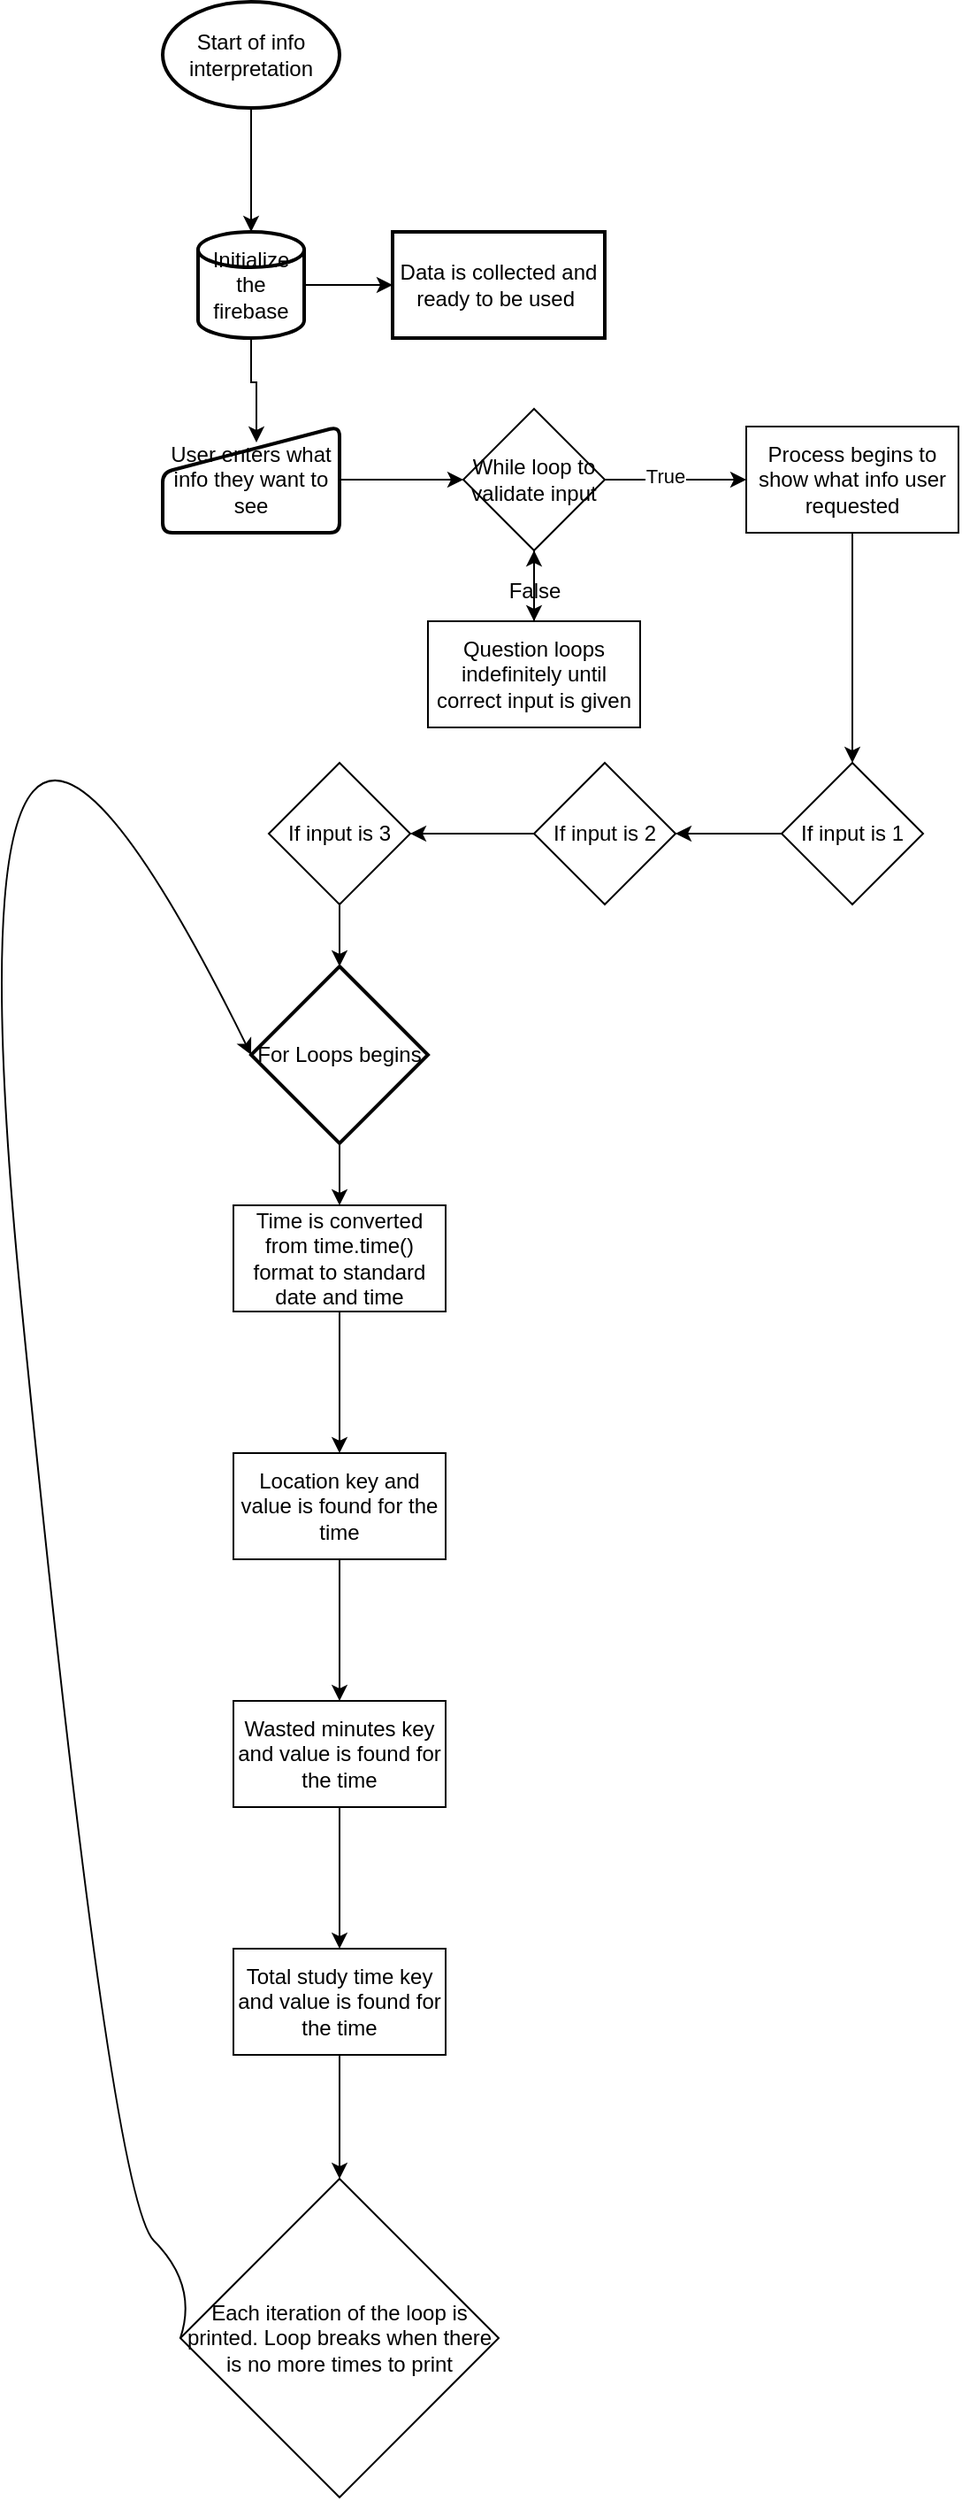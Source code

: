 <mxfile version="24.0.5" type="github">
  <diagram id="C5RBs43oDa-KdzZeNtuy" name="Page-1">
    <mxGraphModel dx="1434" dy="780" grid="1" gridSize="10" guides="1" tooltips="1" connect="1" arrows="1" fold="1" page="1" pageScale="1" pageWidth="827" pageHeight="1169" math="0" shadow="0">
      <root>
        <mxCell id="WIyWlLk6GJQsqaUBKTNV-0" />
        <mxCell id="WIyWlLk6GJQsqaUBKTNV-1" parent="WIyWlLk6GJQsqaUBKTNV-0" />
        <mxCell id="PWgybjxWVGojU53wuNPH-2" style="edgeStyle=orthogonalEdgeStyle;rounded=0;orthogonalLoop=1;jettySize=auto;html=1;" edge="1" parent="WIyWlLk6GJQsqaUBKTNV-1" source="PWgybjxWVGojU53wuNPH-0" target="PWgybjxWVGojU53wuNPH-1">
          <mxGeometry relative="1" as="geometry" />
        </mxCell>
        <mxCell id="PWgybjxWVGojU53wuNPH-0" value="Start of info interpretation" style="strokeWidth=2;html=1;shape=mxgraph.flowchart.start_1;whiteSpace=wrap;" vertex="1" parent="WIyWlLk6GJQsqaUBKTNV-1">
          <mxGeometry x="110" y="40" width="100" height="60" as="geometry" />
        </mxCell>
        <mxCell id="PWgybjxWVGojU53wuNPH-39" value="" style="edgeStyle=orthogonalEdgeStyle;rounded=0;orthogonalLoop=1;jettySize=auto;html=1;" edge="1" parent="WIyWlLk6GJQsqaUBKTNV-1" source="PWgybjxWVGojU53wuNPH-1" target="PWgybjxWVGojU53wuNPH-38">
          <mxGeometry relative="1" as="geometry" />
        </mxCell>
        <mxCell id="PWgybjxWVGojU53wuNPH-1" value="Initialize the firebase" style="strokeWidth=2;html=1;shape=mxgraph.flowchart.database;whiteSpace=wrap;" vertex="1" parent="WIyWlLk6GJQsqaUBKTNV-1">
          <mxGeometry x="130" y="170" width="60" height="60" as="geometry" />
        </mxCell>
        <mxCell id="PWgybjxWVGojU53wuNPH-6" style="edgeStyle=orthogonalEdgeStyle;rounded=0;orthogonalLoop=1;jettySize=auto;html=1;" edge="1" parent="WIyWlLk6GJQsqaUBKTNV-1" source="PWgybjxWVGojU53wuNPH-4">
          <mxGeometry relative="1" as="geometry">
            <mxPoint x="280" y="310" as="targetPoint" />
          </mxGeometry>
        </mxCell>
        <mxCell id="PWgybjxWVGojU53wuNPH-4" value="User enters what info they want to see" style="html=1;strokeWidth=2;shape=manualInput;whiteSpace=wrap;rounded=1;size=26;arcSize=11;" vertex="1" parent="WIyWlLk6GJQsqaUBKTNV-1">
          <mxGeometry x="110" y="280" width="100" height="60" as="geometry" />
        </mxCell>
        <mxCell id="PWgybjxWVGojU53wuNPH-5" style="edgeStyle=orthogonalEdgeStyle;rounded=0;orthogonalLoop=1;jettySize=auto;html=1;entryX=0.53;entryY=0.15;entryDx=0;entryDy=0;entryPerimeter=0;" edge="1" parent="WIyWlLk6GJQsqaUBKTNV-1" source="PWgybjxWVGojU53wuNPH-1" target="PWgybjxWVGojU53wuNPH-4">
          <mxGeometry relative="1" as="geometry" />
        </mxCell>
        <mxCell id="PWgybjxWVGojU53wuNPH-8" style="edgeStyle=orthogonalEdgeStyle;rounded=0;orthogonalLoop=1;jettySize=auto;html=1;" edge="1" parent="WIyWlLk6GJQsqaUBKTNV-1" source="PWgybjxWVGojU53wuNPH-7">
          <mxGeometry relative="1" as="geometry">
            <mxPoint x="440" y="310" as="targetPoint" />
          </mxGeometry>
        </mxCell>
        <mxCell id="PWgybjxWVGojU53wuNPH-10" value="True" style="edgeLabel;html=1;align=center;verticalAlign=middle;resizable=0;points=[];" vertex="1" connectable="0" parent="PWgybjxWVGojU53wuNPH-8">
          <mxGeometry x="-0.155" y="2" relative="1" as="geometry">
            <mxPoint as="offset" />
          </mxGeometry>
        </mxCell>
        <mxCell id="PWgybjxWVGojU53wuNPH-11" style="edgeStyle=orthogonalEdgeStyle;rounded=0;orthogonalLoop=1;jettySize=auto;html=1;" edge="1" parent="WIyWlLk6GJQsqaUBKTNV-1" source="PWgybjxWVGojU53wuNPH-7">
          <mxGeometry relative="1" as="geometry">
            <mxPoint x="320" y="390" as="targetPoint" />
          </mxGeometry>
        </mxCell>
        <mxCell id="PWgybjxWVGojU53wuNPH-7" value="While loop to validate input" style="rhombus;whiteSpace=wrap;html=1;" vertex="1" parent="WIyWlLk6GJQsqaUBKTNV-1">
          <mxGeometry x="280" y="270" width="80" height="80" as="geometry" />
        </mxCell>
        <mxCell id="PWgybjxWVGojU53wuNPH-16" value="" style="edgeStyle=orthogonalEdgeStyle;rounded=0;orthogonalLoop=1;jettySize=auto;html=1;" edge="1" parent="WIyWlLk6GJQsqaUBKTNV-1" source="PWgybjxWVGojU53wuNPH-9">
          <mxGeometry relative="1" as="geometry">
            <mxPoint x="500" y="470" as="targetPoint" />
          </mxGeometry>
        </mxCell>
        <mxCell id="PWgybjxWVGojU53wuNPH-9" value="Process begins to show what info user requested" style="rounded=0;whiteSpace=wrap;html=1;" vertex="1" parent="WIyWlLk6GJQsqaUBKTNV-1">
          <mxGeometry x="440" y="280" width="120" height="60" as="geometry" />
        </mxCell>
        <mxCell id="PWgybjxWVGojU53wuNPH-13" value="" style="edgeStyle=orthogonalEdgeStyle;rounded=0;orthogonalLoop=1;jettySize=auto;html=1;" edge="1" parent="WIyWlLk6GJQsqaUBKTNV-1" source="PWgybjxWVGojU53wuNPH-12" target="PWgybjxWVGojU53wuNPH-7">
          <mxGeometry relative="1" as="geometry" />
        </mxCell>
        <mxCell id="PWgybjxWVGojU53wuNPH-12" value="Question loops indefinitely until correct input is given" style="rounded=0;whiteSpace=wrap;html=1;" vertex="1" parent="WIyWlLk6GJQsqaUBKTNV-1">
          <mxGeometry x="260" y="390" width="120" height="60" as="geometry" />
        </mxCell>
        <mxCell id="PWgybjxWVGojU53wuNPH-14" value="False" style="text;html=1;align=center;verticalAlign=middle;resizable=0;points=[];autosize=1;strokeColor=none;fillColor=none;" vertex="1" parent="WIyWlLk6GJQsqaUBKTNV-1">
          <mxGeometry x="295" y="358" width="50" height="30" as="geometry" />
        </mxCell>
        <mxCell id="PWgybjxWVGojU53wuNPH-18" style="edgeStyle=orthogonalEdgeStyle;rounded=0;orthogonalLoop=1;jettySize=auto;html=1;" edge="1" parent="WIyWlLk6GJQsqaUBKTNV-1" source="PWgybjxWVGojU53wuNPH-17">
          <mxGeometry relative="1" as="geometry">
            <mxPoint x="400" y="510" as="targetPoint" />
          </mxGeometry>
        </mxCell>
        <mxCell id="PWgybjxWVGojU53wuNPH-17" value="If input is 1" style="rhombus;whiteSpace=wrap;html=1;" vertex="1" parent="WIyWlLk6GJQsqaUBKTNV-1">
          <mxGeometry x="460" y="470" width="80" height="80" as="geometry" />
        </mxCell>
        <mxCell id="PWgybjxWVGojU53wuNPH-20" style="edgeStyle=orthogonalEdgeStyle;rounded=0;orthogonalLoop=1;jettySize=auto;html=1;" edge="1" parent="WIyWlLk6GJQsqaUBKTNV-1" source="PWgybjxWVGojU53wuNPH-19">
          <mxGeometry relative="1" as="geometry">
            <mxPoint x="250" y="510" as="targetPoint" />
          </mxGeometry>
        </mxCell>
        <mxCell id="PWgybjxWVGojU53wuNPH-19" value="If input is 2" style="rhombus;whiteSpace=wrap;html=1;" vertex="1" parent="WIyWlLk6GJQsqaUBKTNV-1">
          <mxGeometry x="320" y="470" width="80" height="80" as="geometry" />
        </mxCell>
        <mxCell id="PWgybjxWVGojU53wuNPH-21" value="If input is 3" style="rhombus;whiteSpace=wrap;html=1;" vertex="1" parent="WIyWlLk6GJQsqaUBKTNV-1">
          <mxGeometry x="170" y="470" width="80" height="80" as="geometry" />
        </mxCell>
        <mxCell id="PWgybjxWVGojU53wuNPH-43" value="" style="edgeStyle=orthogonalEdgeStyle;rounded=0;orthogonalLoop=1;jettySize=auto;html=1;" edge="1" parent="WIyWlLk6GJQsqaUBKTNV-1" source="PWgybjxWVGojU53wuNPH-25" target="PWgybjxWVGojU53wuNPH-42">
          <mxGeometry relative="1" as="geometry" />
        </mxCell>
        <mxCell id="PWgybjxWVGojU53wuNPH-25" value="Time is converted from time.time() format to standard date and time" style="rounded=0;whiteSpace=wrap;html=1;" vertex="1" parent="WIyWlLk6GJQsqaUBKTNV-1">
          <mxGeometry x="150" y="720" width="120" height="60" as="geometry" />
        </mxCell>
        <mxCell id="PWgybjxWVGojU53wuNPH-40" style="edgeStyle=orthogonalEdgeStyle;rounded=0;orthogonalLoop=1;jettySize=auto;html=1;entryX=0.5;entryY=0;entryDx=0;entryDy=0;" edge="1" parent="WIyWlLk6GJQsqaUBKTNV-1" source="PWgybjxWVGojU53wuNPH-29" target="PWgybjxWVGojU53wuNPH-25">
          <mxGeometry relative="1" as="geometry" />
        </mxCell>
        <mxCell id="PWgybjxWVGojU53wuNPH-29" value="For Loops begins" style="strokeWidth=2;html=1;shape=mxgraph.flowchart.decision;whiteSpace=wrap;" vertex="1" parent="WIyWlLk6GJQsqaUBKTNV-1">
          <mxGeometry x="160" y="585" width="100" height="100" as="geometry" />
        </mxCell>
        <mxCell id="PWgybjxWVGojU53wuNPH-31" style="edgeStyle=orthogonalEdgeStyle;rounded=0;orthogonalLoop=1;jettySize=auto;html=1;entryX=0.5;entryY=0;entryDx=0;entryDy=0;entryPerimeter=0;" edge="1" parent="WIyWlLk6GJQsqaUBKTNV-1" source="PWgybjxWVGojU53wuNPH-21" target="PWgybjxWVGojU53wuNPH-29">
          <mxGeometry relative="1" as="geometry" />
        </mxCell>
        <mxCell id="PWgybjxWVGojU53wuNPH-38" value="Data is collected and ready to be used&amp;nbsp;" style="whiteSpace=wrap;html=1;strokeWidth=2;" vertex="1" parent="WIyWlLk6GJQsqaUBKTNV-1">
          <mxGeometry x="240" y="170" width="120" height="60" as="geometry" />
        </mxCell>
        <mxCell id="PWgybjxWVGojU53wuNPH-45" value="" style="edgeStyle=orthogonalEdgeStyle;rounded=0;orthogonalLoop=1;jettySize=auto;html=1;" edge="1" parent="WIyWlLk6GJQsqaUBKTNV-1" source="PWgybjxWVGojU53wuNPH-42" target="PWgybjxWVGojU53wuNPH-44">
          <mxGeometry relative="1" as="geometry" />
        </mxCell>
        <mxCell id="PWgybjxWVGojU53wuNPH-42" value="Location key and value is found for the time" style="whiteSpace=wrap;html=1;rounded=0;" vertex="1" parent="WIyWlLk6GJQsqaUBKTNV-1">
          <mxGeometry x="150" y="860" width="120" height="60" as="geometry" />
        </mxCell>
        <mxCell id="PWgybjxWVGojU53wuNPH-47" value="" style="edgeStyle=orthogonalEdgeStyle;rounded=0;orthogonalLoop=1;jettySize=auto;html=1;" edge="1" parent="WIyWlLk6GJQsqaUBKTNV-1" source="PWgybjxWVGojU53wuNPH-44" target="PWgybjxWVGojU53wuNPH-46">
          <mxGeometry relative="1" as="geometry" />
        </mxCell>
        <mxCell id="PWgybjxWVGojU53wuNPH-44" value="Wasted minutes key and value is found for the time" style="whiteSpace=wrap;html=1;rounded=0;" vertex="1" parent="WIyWlLk6GJQsqaUBKTNV-1">
          <mxGeometry x="150" y="1000" width="120" height="60" as="geometry" />
        </mxCell>
        <mxCell id="PWgybjxWVGojU53wuNPH-49" value="" style="edgeStyle=orthogonalEdgeStyle;rounded=0;orthogonalLoop=1;jettySize=auto;html=1;" edge="1" parent="WIyWlLk6GJQsqaUBKTNV-1" source="PWgybjxWVGojU53wuNPH-46" target="PWgybjxWVGojU53wuNPH-48">
          <mxGeometry relative="1" as="geometry" />
        </mxCell>
        <mxCell id="PWgybjxWVGojU53wuNPH-46" value="Total study time key and value is found for the time" style="whiteSpace=wrap;html=1;rounded=0;" vertex="1" parent="WIyWlLk6GJQsqaUBKTNV-1">
          <mxGeometry x="150" y="1140" width="120" height="60" as="geometry" />
        </mxCell>
        <mxCell id="PWgybjxWVGojU53wuNPH-48" value="Each iteration of the loop is printed. Loop breaks when there is no more times to print" style="rhombus;whiteSpace=wrap;html=1;rounded=0;" vertex="1" parent="WIyWlLk6GJQsqaUBKTNV-1">
          <mxGeometry x="120" y="1270" width="180" height="180" as="geometry" />
        </mxCell>
        <mxCell id="PWgybjxWVGojU53wuNPH-55" value="" style="curved=1;endArrow=classic;html=1;rounded=0;entryX=0;entryY=0.5;entryDx=0;entryDy=0;entryPerimeter=0;exitX=0;exitY=0.5;exitDx=0;exitDy=0;" edge="1" parent="WIyWlLk6GJQsqaUBKTNV-1" source="PWgybjxWVGojU53wuNPH-48" target="PWgybjxWVGojU53wuNPH-29">
          <mxGeometry width="50" height="50" relative="1" as="geometry">
            <mxPoint x="80" y="1330" as="sourcePoint" />
            <mxPoint x="130" y="1280" as="targetPoint" />
            <Array as="points">
              <mxPoint x="130" y="1330" />
              <mxPoint x="80" y="1280" />
              <mxPoint x="-20" y="270" />
            </Array>
          </mxGeometry>
        </mxCell>
      </root>
    </mxGraphModel>
  </diagram>
</mxfile>
